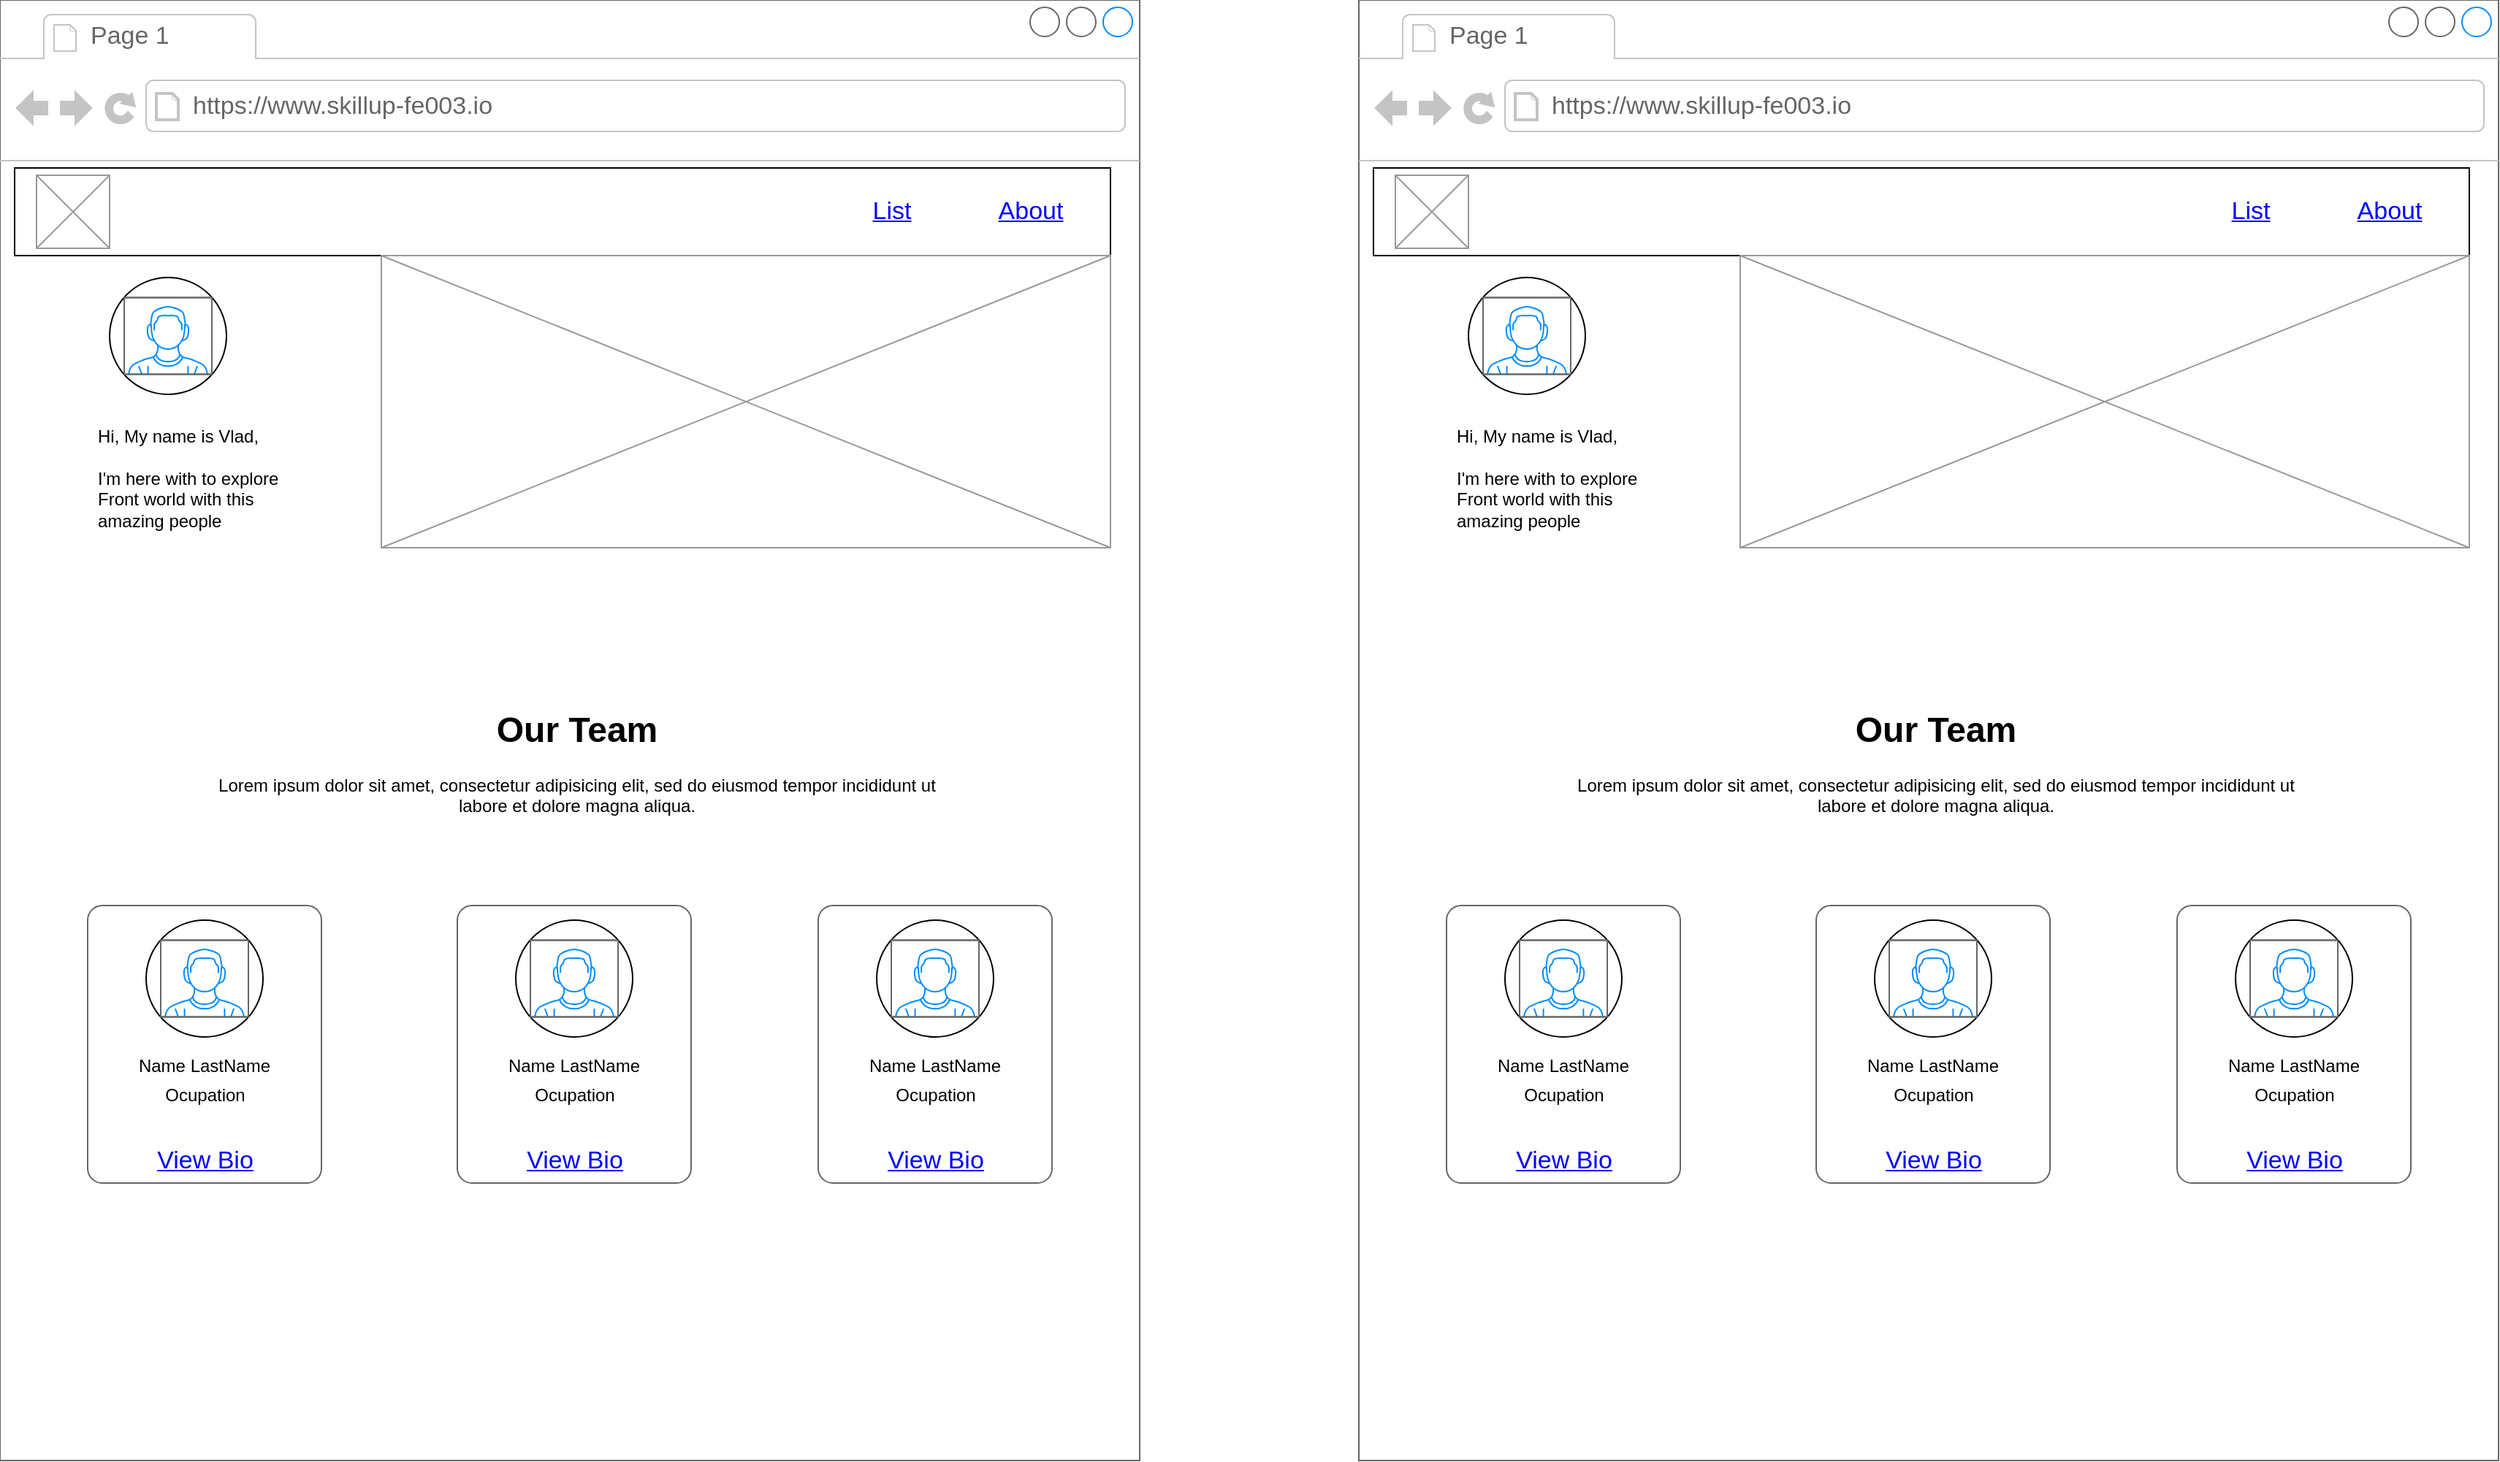 <mxfile version="12.9.4" type="device"><diagram id="IJ6pR84x8w-zei6jdtIb" name="Page-1"><mxGraphModel dx="1577" dy="1133" grid="1" gridSize="10" guides="1" tooltips="1" connect="1" arrows="1" fold="1" page="1" pageScale="1" pageWidth="850" pageHeight="1100" math="0" shadow="0"><root><mxCell id="0"/><mxCell id="1" parent="0"/><mxCell id="U-t0PdcYn8q01BtJG_z4-1" value="" style="strokeWidth=1;shadow=0;dashed=0;align=center;html=1;shape=mxgraph.mockup.containers.browserWindow;rSize=0;strokeColor=none;strokeColor2=#008cff;strokeColor3=#c4c4c4;mainText=,;recursiveResize=0;fillColor=#ffffff;" vertex="1" parent="1"><mxGeometry x="30" y="40" width="780" height="1000" as="geometry"/></mxCell><mxCell id="U-t0PdcYn8q01BtJG_z4-26" value="" style="ellipse;whiteSpace=wrap;html=1;aspect=fixed;shadow=0;strokeColor=#000000;fillColor=#ffffff;" vertex="1" parent="U-t0PdcYn8q01BtJG_z4-1"><mxGeometry x="75" y="190" width="80" height="80" as="geometry"/></mxCell><mxCell id="U-t0PdcYn8q01BtJG_z4-23" value="" style="rounded=0;whiteSpace=wrap;html=1;" vertex="1" parent="U-t0PdcYn8q01BtJG_z4-1"><mxGeometry x="10" y="115" width="750" height="60" as="geometry"/></mxCell><mxCell id="U-t0PdcYn8q01BtJG_z4-2" value="Page 1" style="strokeWidth=1;shadow=0;dashed=0;align=center;html=1;shape=mxgraph.mockup.containers.anchor;fontSize=17;fontColor=#666666;align=left;" vertex="1" parent="U-t0PdcYn8q01BtJG_z4-1"><mxGeometry x="60" y="12" width="110" height="26" as="geometry"/></mxCell><mxCell id="U-t0PdcYn8q01BtJG_z4-3" value="https://www.skillup-fe003.io" style="strokeWidth=1;shadow=0;dashed=0;align=center;html=1;shape=mxgraph.mockup.containers.anchor;rSize=0;fontSize=17;fontColor=#666666;align=left;" vertex="1" parent="U-t0PdcYn8q01BtJG_z4-1"><mxGeometry x="130" y="60" width="250" height="26" as="geometry"/></mxCell><mxCell id="U-t0PdcYn8q01BtJG_z4-5" value="" style="verticalLabelPosition=bottom;shadow=0;dashed=0;align=center;html=1;verticalAlign=top;strokeWidth=1;shape=mxgraph.mockup.graphics.simpleIcon;strokeColor=#999999;" vertex="1" parent="U-t0PdcYn8q01BtJG_z4-1"><mxGeometry x="261" y="175" width="499" height="200" as="geometry"/></mxCell><mxCell id="U-t0PdcYn8q01BtJG_z4-6" value="" style="verticalLabelPosition=bottom;shadow=0;dashed=0;align=center;html=1;verticalAlign=top;strokeWidth=1;shape=mxgraph.mockup.graphics.simpleIcon;strokeColor=#999999;" vertex="1" parent="U-t0PdcYn8q01BtJG_z4-1"><mxGeometry x="25" y="120" width="50" height="50" as="geometry"/></mxCell><mxCell id="U-t0PdcYn8q01BtJG_z4-8" value="About" style="shape=rectangle;strokeColor=none;fillColor=none;linkText=;fontSize=17;fontColor=#0000ff;fontStyle=4;html=1;align=center;" vertex="1" parent="U-t0PdcYn8q01BtJG_z4-1"><mxGeometry x="630" y="130" width="150" height="30" as="geometry"/></mxCell><mxCell id="U-t0PdcYn8q01BtJG_z4-21" value="List" style="shape=rectangle;strokeColor=none;fillColor=none;linkText=;fontSize=17;fontColor=#0000ff;fontStyle=4;html=1;align=center;" vertex="1" parent="U-t0PdcYn8q01BtJG_z4-1"><mxGeometry x="535" y="130" width="150" height="30" as="geometry"/></mxCell><mxCell id="U-t0PdcYn8q01BtJG_z4-25" value="" style="verticalLabelPosition=bottom;shadow=0;align=center;html=1;verticalAlign=top;strokeWidth=1;shape=mxgraph.mockup.containers.userMale;strokeColor2=#008cff;perimeterSpacing=0;strokeColor=none;fillColor=none;noLabel=1;fontColor=none;" vertex="1" parent="U-t0PdcYn8q01BtJG_z4-1"><mxGeometry x="85" y="203.75" width="60" height="52.5" as="geometry"/></mxCell><mxCell id="U-t0PdcYn8q01BtJG_z4-29" value="Hi, My name is Vlad,&lt;br&gt;&lt;br&gt;I'm here with to explore&amp;nbsp;&lt;br&gt;Front world with this amazing people" style="text;spacingTop=-5;whiteSpace=wrap;html=1;align=left;fontSize=12;fontFamily=Helvetica;fillColor=none;strokeColor=none;shadow=0;" vertex="1" parent="U-t0PdcYn8q01BtJG_z4-1"><mxGeometry x="65" y="290" width="130" height="100" as="geometry"/></mxCell><mxCell id="U-t0PdcYn8q01BtJG_z4-31" value="&lt;h1&gt;Our Team&lt;/h1&gt;&lt;p&gt;Lorem ipsum dolor sit amet, consectetur adipisicing elit, sed do eiusmod tempor incididunt ut labore et dolore magna aliqua.&lt;/p&gt;" style="text;html=1;strokeColor=none;fillColor=none;spacing=5;spacingTop=-20;whiteSpace=wrap;overflow=hidden;rounded=0;shadow=0;fontColor=none;align=center;" vertex="1" parent="U-t0PdcYn8q01BtJG_z4-1"><mxGeometry x="140" y="480" width="510" height="100" as="geometry"/></mxCell><mxCell id="U-t0PdcYn8q01BtJG_z4-48" value="" style="group" vertex="1" connectable="0" parent="U-t0PdcYn8q01BtJG_z4-1"><mxGeometry x="60" y="610" width="160" height="200" as="geometry"/></mxCell><mxCell id="U-t0PdcYn8q01BtJG_z4-32" value="" style="shape=mxgraph.mockup.containers.marginRect;rectMarginTop=10;strokeColor=#666666;strokeWidth=1;dashed=0;rounded=1;arcSize=5;recursiveResize=0;shadow=0;fillColor=none;fontColor=none;align=center;" vertex="1" parent="U-t0PdcYn8q01BtJG_z4-48"><mxGeometry width="160" height="200" as="geometry"/></mxCell><mxCell id="U-t0PdcYn8q01BtJG_z4-38" value="Name LastName" style="text;html=1;strokeColor=none;fillColor=none;align=center;verticalAlign=middle;whiteSpace=wrap;rounded=0;shadow=0;fontColor=none;" vertex="1" parent="U-t0PdcYn8q01BtJG_z4-32"><mxGeometry x="21.25" y="110" width="117.5" height="20" as="geometry"/></mxCell><mxCell id="U-t0PdcYn8q01BtJG_z4-44" value="Ocupation" style="text;html=1;strokeColor=none;fillColor=none;align=center;verticalAlign=middle;whiteSpace=wrap;rounded=0;shadow=0;fontColor=none;" vertex="1" parent="U-t0PdcYn8q01BtJG_z4-32"><mxGeometry x="47.5" y="130" width="65" height="20" as="geometry"/></mxCell><mxCell id="U-t0PdcYn8q01BtJG_z4-45" value="View Bio" style="shape=rectangle;strokeColor=none;fillColor=none;linkText=;fontSize=17;fontColor=#0000ff;fontStyle=4;html=1;align=center;shadow=0;" vertex="1" parent="U-t0PdcYn8q01BtJG_z4-32"><mxGeometry x="5" y="170" width="150" height="30" as="geometry"/></mxCell><mxCell id="U-t0PdcYn8q01BtJG_z4-37" value="" style="group" vertex="1" connectable="0" parent="U-t0PdcYn8q01BtJG_z4-32"><mxGeometry x="40" y="20" width="80" height="80" as="geometry"/></mxCell><mxCell id="U-t0PdcYn8q01BtJG_z4-35" value="" style="ellipse;whiteSpace=wrap;html=1;aspect=fixed;shadow=0;strokeColor=#000000;fillColor=#ffffff;" vertex="1" parent="U-t0PdcYn8q01BtJG_z4-37"><mxGeometry width="80" height="80" as="geometry"/></mxCell><mxCell id="U-t0PdcYn8q01BtJG_z4-36" value="" style="verticalLabelPosition=bottom;shadow=0;align=center;html=1;verticalAlign=top;strokeWidth=1;shape=mxgraph.mockup.containers.userMale;strokeColor2=#008cff;perimeterSpacing=0;strokeColor=none;fillColor=none;noLabel=1;fontColor=none;" vertex="1" parent="U-t0PdcYn8q01BtJG_z4-37"><mxGeometry x="10" y="13.75" width="60" height="52.5" as="geometry"/></mxCell><mxCell id="U-t0PdcYn8q01BtJG_z4-57" value="" style="group" vertex="1" connectable="0" parent="U-t0PdcYn8q01BtJG_z4-1"><mxGeometry x="560" y="610" width="160" height="200" as="geometry"/></mxCell><mxCell id="U-t0PdcYn8q01BtJG_z4-58" value="" style="shape=mxgraph.mockup.containers.marginRect;rectMarginTop=10;strokeColor=#666666;strokeWidth=1;dashed=0;rounded=1;arcSize=5;recursiveResize=0;shadow=0;fillColor=none;fontColor=none;align=center;" vertex="1" parent="U-t0PdcYn8q01BtJG_z4-57"><mxGeometry width="160" height="200" as="geometry"/></mxCell><mxCell id="U-t0PdcYn8q01BtJG_z4-59" value="Name LastName" style="text;html=1;strokeColor=none;fillColor=none;align=center;verticalAlign=middle;whiteSpace=wrap;rounded=0;shadow=0;fontColor=none;" vertex="1" parent="U-t0PdcYn8q01BtJG_z4-58"><mxGeometry x="21.25" y="110" width="117.5" height="20" as="geometry"/></mxCell><mxCell id="U-t0PdcYn8q01BtJG_z4-60" value="Ocupation" style="text;html=1;strokeColor=none;fillColor=none;align=center;verticalAlign=middle;whiteSpace=wrap;rounded=0;shadow=0;fontColor=none;" vertex="1" parent="U-t0PdcYn8q01BtJG_z4-58"><mxGeometry x="47.5" y="130" width="65" height="20" as="geometry"/></mxCell><mxCell id="U-t0PdcYn8q01BtJG_z4-61" value="View Bio" style="shape=rectangle;strokeColor=none;fillColor=none;linkText=;fontSize=17;fontColor=#0000ff;fontStyle=4;html=1;align=center;shadow=0;" vertex="1" parent="U-t0PdcYn8q01BtJG_z4-58"><mxGeometry x="5" y="170" width="150" height="30" as="geometry"/></mxCell><mxCell id="U-t0PdcYn8q01BtJG_z4-62" value="" style="group" vertex="1" connectable="0" parent="U-t0PdcYn8q01BtJG_z4-58"><mxGeometry x="40" y="20" width="80" height="80" as="geometry"/></mxCell><mxCell id="U-t0PdcYn8q01BtJG_z4-63" value="" style="ellipse;whiteSpace=wrap;html=1;aspect=fixed;shadow=0;strokeColor=#000000;fillColor=#ffffff;" vertex="1" parent="U-t0PdcYn8q01BtJG_z4-62"><mxGeometry width="80" height="80" as="geometry"/></mxCell><mxCell id="U-t0PdcYn8q01BtJG_z4-64" value="" style="verticalLabelPosition=bottom;shadow=0;align=center;html=1;verticalAlign=top;strokeWidth=1;shape=mxgraph.mockup.containers.userMale;strokeColor2=#008cff;perimeterSpacing=0;strokeColor=none;fillColor=none;noLabel=1;fontColor=none;" vertex="1" parent="U-t0PdcYn8q01BtJG_z4-62"><mxGeometry x="10" y="13.75" width="60" height="52.5" as="geometry"/></mxCell><mxCell id="U-t0PdcYn8q01BtJG_z4-49" value="" style="group" vertex="1" connectable="0" parent="U-t0PdcYn8q01BtJG_z4-1"><mxGeometry x="313" y="610" width="160" height="200" as="geometry"/></mxCell><mxCell id="U-t0PdcYn8q01BtJG_z4-50" value="" style="shape=mxgraph.mockup.containers.marginRect;rectMarginTop=10;strokeColor=#666666;strokeWidth=1;dashed=0;rounded=1;arcSize=5;recursiveResize=0;shadow=0;fillColor=none;fontColor=none;align=center;" vertex="1" parent="U-t0PdcYn8q01BtJG_z4-49"><mxGeometry width="160" height="200" as="geometry"/></mxCell><mxCell id="U-t0PdcYn8q01BtJG_z4-51" value="Name LastName" style="text;html=1;strokeColor=none;fillColor=none;align=center;verticalAlign=middle;whiteSpace=wrap;rounded=0;shadow=0;fontColor=none;" vertex="1" parent="U-t0PdcYn8q01BtJG_z4-50"><mxGeometry x="21.25" y="110" width="117.5" height="20" as="geometry"/></mxCell><mxCell id="U-t0PdcYn8q01BtJG_z4-52" value="Ocupation" style="text;html=1;strokeColor=none;fillColor=none;align=center;verticalAlign=middle;whiteSpace=wrap;rounded=0;shadow=0;fontColor=none;" vertex="1" parent="U-t0PdcYn8q01BtJG_z4-50"><mxGeometry x="47.5" y="130" width="65" height="20" as="geometry"/></mxCell><mxCell id="U-t0PdcYn8q01BtJG_z4-53" value="View Bio" style="shape=rectangle;strokeColor=none;fillColor=none;linkText=;fontSize=17;fontColor=#0000ff;fontStyle=4;html=1;align=center;shadow=0;" vertex="1" parent="U-t0PdcYn8q01BtJG_z4-50"><mxGeometry x="5" y="170" width="150" height="30" as="geometry"/></mxCell><mxCell id="U-t0PdcYn8q01BtJG_z4-54" value="" style="group" vertex="1" connectable="0" parent="U-t0PdcYn8q01BtJG_z4-50"><mxGeometry x="40" y="20" width="80" height="80" as="geometry"/></mxCell><mxCell id="U-t0PdcYn8q01BtJG_z4-55" value="" style="ellipse;whiteSpace=wrap;html=1;aspect=fixed;shadow=0;strokeColor=#000000;fillColor=#ffffff;" vertex="1" parent="U-t0PdcYn8q01BtJG_z4-54"><mxGeometry width="80" height="80" as="geometry"/></mxCell><mxCell id="U-t0PdcYn8q01BtJG_z4-56" value="" style="verticalLabelPosition=bottom;shadow=0;align=center;html=1;verticalAlign=top;strokeWidth=1;shape=mxgraph.mockup.containers.userMale;strokeColor2=#008cff;perimeterSpacing=0;strokeColor=none;fillColor=none;noLabel=1;fontColor=none;" vertex="1" parent="U-t0PdcYn8q01BtJG_z4-54"><mxGeometry x="10" y="13.75" width="60" height="52.5" as="geometry"/></mxCell><mxCell id="U-t0PdcYn8q01BtJG_z4-66" value="" style="strokeWidth=1;shadow=0;dashed=0;align=center;html=1;shape=mxgraph.mockup.containers.browserWindow;rSize=0;strokeColor=none;strokeColor2=#008cff;strokeColor3=#c4c4c4;mainText=,;recursiveResize=0;fillColor=#ffffff;" vertex="1" parent="1"><mxGeometry x="960" y="40" width="780" height="1000" as="geometry"/></mxCell><mxCell id="U-t0PdcYn8q01BtJG_z4-67" value="" style="ellipse;whiteSpace=wrap;html=1;aspect=fixed;shadow=0;strokeColor=#000000;fillColor=#ffffff;" vertex="1" parent="U-t0PdcYn8q01BtJG_z4-66"><mxGeometry x="75" y="190" width="80" height="80" as="geometry"/></mxCell><mxCell id="U-t0PdcYn8q01BtJG_z4-68" value="" style="rounded=0;whiteSpace=wrap;html=1;" vertex="1" parent="U-t0PdcYn8q01BtJG_z4-66"><mxGeometry x="10" y="115" width="750" height="60" as="geometry"/></mxCell><mxCell id="U-t0PdcYn8q01BtJG_z4-69" value="Page 1" style="strokeWidth=1;shadow=0;dashed=0;align=center;html=1;shape=mxgraph.mockup.containers.anchor;fontSize=17;fontColor=#666666;align=left;" vertex="1" parent="U-t0PdcYn8q01BtJG_z4-66"><mxGeometry x="60" y="12" width="110" height="26" as="geometry"/></mxCell><mxCell id="U-t0PdcYn8q01BtJG_z4-70" value="https://www.skillup-fe003.io" style="strokeWidth=1;shadow=0;dashed=0;align=center;html=1;shape=mxgraph.mockup.containers.anchor;rSize=0;fontSize=17;fontColor=#666666;align=left;" vertex="1" parent="U-t0PdcYn8q01BtJG_z4-66"><mxGeometry x="130" y="60" width="250" height="26" as="geometry"/></mxCell><mxCell id="U-t0PdcYn8q01BtJG_z4-71" value="" style="verticalLabelPosition=bottom;shadow=0;dashed=0;align=center;html=1;verticalAlign=top;strokeWidth=1;shape=mxgraph.mockup.graphics.simpleIcon;strokeColor=#999999;" vertex="1" parent="U-t0PdcYn8q01BtJG_z4-66"><mxGeometry x="261" y="175" width="499" height="200" as="geometry"/></mxCell><mxCell id="U-t0PdcYn8q01BtJG_z4-72" value="" style="verticalLabelPosition=bottom;shadow=0;dashed=0;align=center;html=1;verticalAlign=top;strokeWidth=1;shape=mxgraph.mockup.graphics.simpleIcon;strokeColor=#999999;" vertex="1" parent="U-t0PdcYn8q01BtJG_z4-66"><mxGeometry x="25" y="120" width="50" height="50" as="geometry"/></mxCell><mxCell id="U-t0PdcYn8q01BtJG_z4-73" value="About" style="shape=rectangle;strokeColor=none;fillColor=none;linkText=;fontSize=17;fontColor=#0000ff;fontStyle=4;html=1;align=center;" vertex="1" parent="U-t0PdcYn8q01BtJG_z4-66"><mxGeometry x="630" y="130" width="150" height="30" as="geometry"/></mxCell><mxCell id="U-t0PdcYn8q01BtJG_z4-74" value="List" style="shape=rectangle;strokeColor=none;fillColor=none;linkText=;fontSize=17;fontColor=#0000ff;fontStyle=4;html=1;align=center;" vertex="1" parent="U-t0PdcYn8q01BtJG_z4-66"><mxGeometry x="535" y="130" width="150" height="30" as="geometry"/></mxCell><mxCell id="U-t0PdcYn8q01BtJG_z4-75" value="" style="verticalLabelPosition=bottom;shadow=0;align=center;html=1;verticalAlign=top;strokeWidth=1;shape=mxgraph.mockup.containers.userMale;strokeColor2=#008cff;perimeterSpacing=0;strokeColor=none;fillColor=none;noLabel=1;fontColor=none;" vertex="1" parent="U-t0PdcYn8q01BtJG_z4-66"><mxGeometry x="85" y="203.75" width="60" height="52.5" as="geometry"/></mxCell><mxCell id="U-t0PdcYn8q01BtJG_z4-76" value="Hi, My name is Vlad,&lt;br&gt;&lt;br&gt;I'm here with to explore&amp;nbsp;&lt;br&gt;Front world with this amazing people" style="text;spacingTop=-5;whiteSpace=wrap;html=1;align=left;fontSize=12;fontFamily=Helvetica;fillColor=none;strokeColor=none;shadow=0;" vertex="1" parent="U-t0PdcYn8q01BtJG_z4-66"><mxGeometry x="65" y="290" width="130" height="100" as="geometry"/></mxCell><mxCell id="U-t0PdcYn8q01BtJG_z4-77" value="&lt;h1&gt;Our Team&lt;/h1&gt;&lt;p&gt;Lorem ipsum dolor sit amet, consectetur adipisicing elit, sed do eiusmod tempor incididunt ut labore et dolore magna aliqua.&lt;/p&gt;" style="text;html=1;strokeColor=none;fillColor=none;spacing=5;spacingTop=-20;whiteSpace=wrap;overflow=hidden;rounded=0;shadow=0;fontColor=none;align=center;" vertex="1" parent="U-t0PdcYn8q01BtJG_z4-66"><mxGeometry x="140" y="480" width="510" height="100" as="geometry"/></mxCell><mxCell id="U-t0PdcYn8q01BtJG_z4-78" value="" style="group" vertex="1" connectable="0" parent="U-t0PdcYn8q01BtJG_z4-66"><mxGeometry x="60" y="610" width="160" height="200" as="geometry"/></mxCell><mxCell id="U-t0PdcYn8q01BtJG_z4-79" value="" style="shape=mxgraph.mockup.containers.marginRect;rectMarginTop=10;strokeColor=#666666;strokeWidth=1;dashed=0;rounded=1;arcSize=5;recursiveResize=0;shadow=0;fillColor=none;fontColor=none;align=center;" vertex="1" parent="U-t0PdcYn8q01BtJG_z4-78"><mxGeometry width="160" height="200" as="geometry"/></mxCell><mxCell id="U-t0PdcYn8q01BtJG_z4-80" value="Name LastName" style="text;html=1;strokeColor=none;fillColor=none;align=center;verticalAlign=middle;whiteSpace=wrap;rounded=0;shadow=0;fontColor=none;" vertex="1" parent="U-t0PdcYn8q01BtJG_z4-79"><mxGeometry x="21.25" y="110" width="117.5" height="20" as="geometry"/></mxCell><mxCell id="U-t0PdcYn8q01BtJG_z4-81" value="Ocupation" style="text;html=1;strokeColor=none;fillColor=none;align=center;verticalAlign=middle;whiteSpace=wrap;rounded=0;shadow=0;fontColor=none;" vertex="1" parent="U-t0PdcYn8q01BtJG_z4-79"><mxGeometry x="47.5" y="130" width="65" height="20" as="geometry"/></mxCell><mxCell id="U-t0PdcYn8q01BtJG_z4-82" value="View Bio" style="shape=rectangle;strokeColor=none;fillColor=none;linkText=;fontSize=17;fontColor=#0000ff;fontStyle=4;html=1;align=center;shadow=0;" vertex="1" parent="U-t0PdcYn8q01BtJG_z4-79"><mxGeometry x="5" y="170" width="150" height="30" as="geometry"/></mxCell><mxCell id="U-t0PdcYn8q01BtJG_z4-83" value="" style="group" vertex="1" connectable="0" parent="U-t0PdcYn8q01BtJG_z4-79"><mxGeometry x="40" y="20" width="80" height="80" as="geometry"/></mxCell><mxCell id="U-t0PdcYn8q01BtJG_z4-84" value="" style="ellipse;whiteSpace=wrap;html=1;aspect=fixed;shadow=0;strokeColor=#000000;fillColor=#ffffff;" vertex="1" parent="U-t0PdcYn8q01BtJG_z4-83"><mxGeometry width="80" height="80" as="geometry"/></mxCell><mxCell id="U-t0PdcYn8q01BtJG_z4-85" value="" style="verticalLabelPosition=bottom;shadow=0;align=center;html=1;verticalAlign=top;strokeWidth=1;shape=mxgraph.mockup.containers.userMale;strokeColor2=#008cff;perimeterSpacing=0;strokeColor=none;fillColor=none;noLabel=1;fontColor=none;" vertex="1" parent="U-t0PdcYn8q01BtJG_z4-83"><mxGeometry x="10" y="13.75" width="60" height="52.5" as="geometry"/></mxCell><mxCell id="U-t0PdcYn8q01BtJG_z4-86" value="" style="group" vertex="1" connectable="0" parent="U-t0PdcYn8q01BtJG_z4-66"><mxGeometry x="560" y="610" width="160" height="200" as="geometry"/></mxCell><mxCell id="U-t0PdcYn8q01BtJG_z4-87" value="" style="shape=mxgraph.mockup.containers.marginRect;rectMarginTop=10;strokeColor=#666666;strokeWidth=1;dashed=0;rounded=1;arcSize=5;recursiveResize=0;shadow=0;fillColor=none;fontColor=none;align=center;" vertex="1" parent="U-t0PdcYn8q01BtJG_z4-86"><mxGeometry width="160" height="200" as="geometry"/></mxCell><mxCell id="U-t0PdcYn8q01BtJG_z4-88" value="Name LastName" style="text;html=1;strokeColor=none;fillColor=none;align=center;verticalAlign=middle;whiteSpace=wrap;rounded=0;shadow=0;fontColor=none;" vertex="1" parent="U-t0PdcYn8q01BtJG_z4-87"><mxGeometry x="21.25" y="110" width="117.5" height="20" as="geometry"/></mxCell><mxCell id="U-t0PdcYn8q01BtJG_z4-89" value="Ocupation" style="text;html=1;strokeColor=none;fillColor=none;align=center;verticalAlign=middle;whiteSpace=wrap;rounded=0;shadow=0;fontColor=none;" vertex="1" parent="U-t0PdcYn8q01BtJG_z4-87"><mxGeometry x="47.5" y="130" width="65" height="20" as="geometry"/></mxCell><mxCell id="U-t0PdcYn8q01BtJG_z4-90" value="View Bio" style="shape=rectangle;strokeColor=none;fillColor=none;linkText=;fontSize=17;fontColor=#0000ff;fontStyle=4;html=1;align=center;shadow=0;" vertex="1" parent="U-t0PdcYn8q01BtJG_z4-87"><mxGeometry x="5" y="170" width="150" height="30" as="geometry"/></mxCell><mxCell id="U-t0PdcYn8q01BtJG_z4-91" value="" style="group" vertex="1" connectable="0" parent="U-t0PdcYn8q01BtJG_z4-87"><mxGeometry x="40" y="20" width="80" height="80" as="geometry"/></mxCell><mxCell id="U-t0PdcYn8q01BtJG_z4-92" value="" style="ellipse;whiteSpace=wrap;html=1;aspect=fixed;shadow=0;strokeColor=#000000;fillColor=#ffffff;" vertex="1" parent="U-t0PdcYn8q01BtJG_z4-91"><mxGeometry width="80" height="80" as="geometry"/></mxCell><mxCell id="U-t0PdcYn8q01BtJG_z4-93" value="" style="verticalLabelPosition=bottom;shadow=0;align=center;html=1;verticalAlign=top;strokeWidth=1;shape=mxgraph.mockup.containers.userMale;strokeColor2=#008cff;perimeterSpacing=0;strokeColor=none;fillColor=none;noLabel=1;fontColor=none;" vertex="1" parent="U-t0PdcYn8q01BtJG_z4-91"><mxGeometry x="10" y="13.75" width="60" height="52.5" as="geometry"/></mxCell><mxCell id="U-t0PdcYn8q01BtJG_z4-94" value="" style="group" vertex="1" connectable="0" parent="U-t0PdcYn8q01BtJG_z4-66"><mxGeometry x="313" y="610" width="160" height="200" as="geometry"/></mxCell><mxCell id="U-t0PdcYn8q01BtJG_z4-95" value="" style="shape=mxgraph.mockup.containers.marginRect;rectMarginTop=10;strokeColor=#666666;strokeWidth=1;dashed=0;rounded=1;arcSize=5;recursiveResize=0;shadow=0;fillColor=none;fontColor=none;align=center;" vertex="1" parent="U-t0PdcYn8q01BtJG_z4-94"><mxGeometry width="160" height="200" as="geometry"/></mxCell><mxCell id="U-t0PdcYn8q01BtJG_z4-96" value="Name LastName" style="text;html=1;strokeColor=none;fillColor=none;align=center;verticalAlign=middle;whiteSpace=wrap;rounded=0;shadow=0;fontColor=none;" vertex="1" parent="U-t0PdcYn8q01BtJG_z4-95"><mxGeometry x="21.25" y="110" width="117.5" height="20" as="geometry"/></mxCell><mxCell id="U-t0PdcYn8q01BtJG_z4-97" value="Ocupation" style="text;html=1;strokeColor=none;fillColor=none;align=center;verticalAlign=middle;whiteSpace=wrap;rounded=0;shadow=0;fontColor=none;" vertex="1" parent="U-t0PdcYn8q01BtJG_z4-95"><mxGeometry x="47.5" y="130" width="65" height="20" as="geometry"/></mxCell><mxCell id="U-t0PdcYn8q01BtJG_z4-98" value="View Bio" style="shape=rectangle;strokeColor=none;fillColor=none;linkText=;fontSize=17;fontColor=#0000ff;fontStyle=4;html=1;align=center;shadow=0;" vertex="1" parent="U-t0PdcYn8q01BtJG_z4-95"><mxGeometry x="5" y="170" width="150" height="30" as="geometry"/></mxCell><mxCell id="U-t0PdcYn8q01BtJG_z4-99" value="" style="group" vertex="1" connectable="0" parent="U-t0PdcYn8q01BtJG_z4-95"><mxGeometry x="40" y="20" width="80" height="80" as="geometry"/></mxCell><mxCell id="U-t0PdcYn8q01BtJG_z4-100" value="" style="ellipse;whiteSpace=wrap;html=1;aspect=fixed;shadow=0;strokeColor=#000000;fillColor=#ffffff;" vertex="1" parent="U-t0PdcYn8q01BtJG_z4-99"><mxGeometry width="80" height="80" as="geometry"/></mxCell><mxCell id="U-t0PdcYn8q01BtJG_z4-101" value="" style="verticalLabelPosition=bottom;shadow=0;align=center;html=1;verticalAlign=top;strokeWidth=1;shape=mxgraph.mockup.containers.userMale;strokeColor2=#008cff;perimeterSpacing=0;strokeColor=none;fillColor=none;noLabel=1;fontColor=none;" vertex="1" parent="U-t0PdcYn8q01BtJG_z4-99"><mxGeometry x="10" y="13.75" width="60" height="52.5" as="geometry"/></mxCell></root></mxGraphModel></diagram></mxfile>